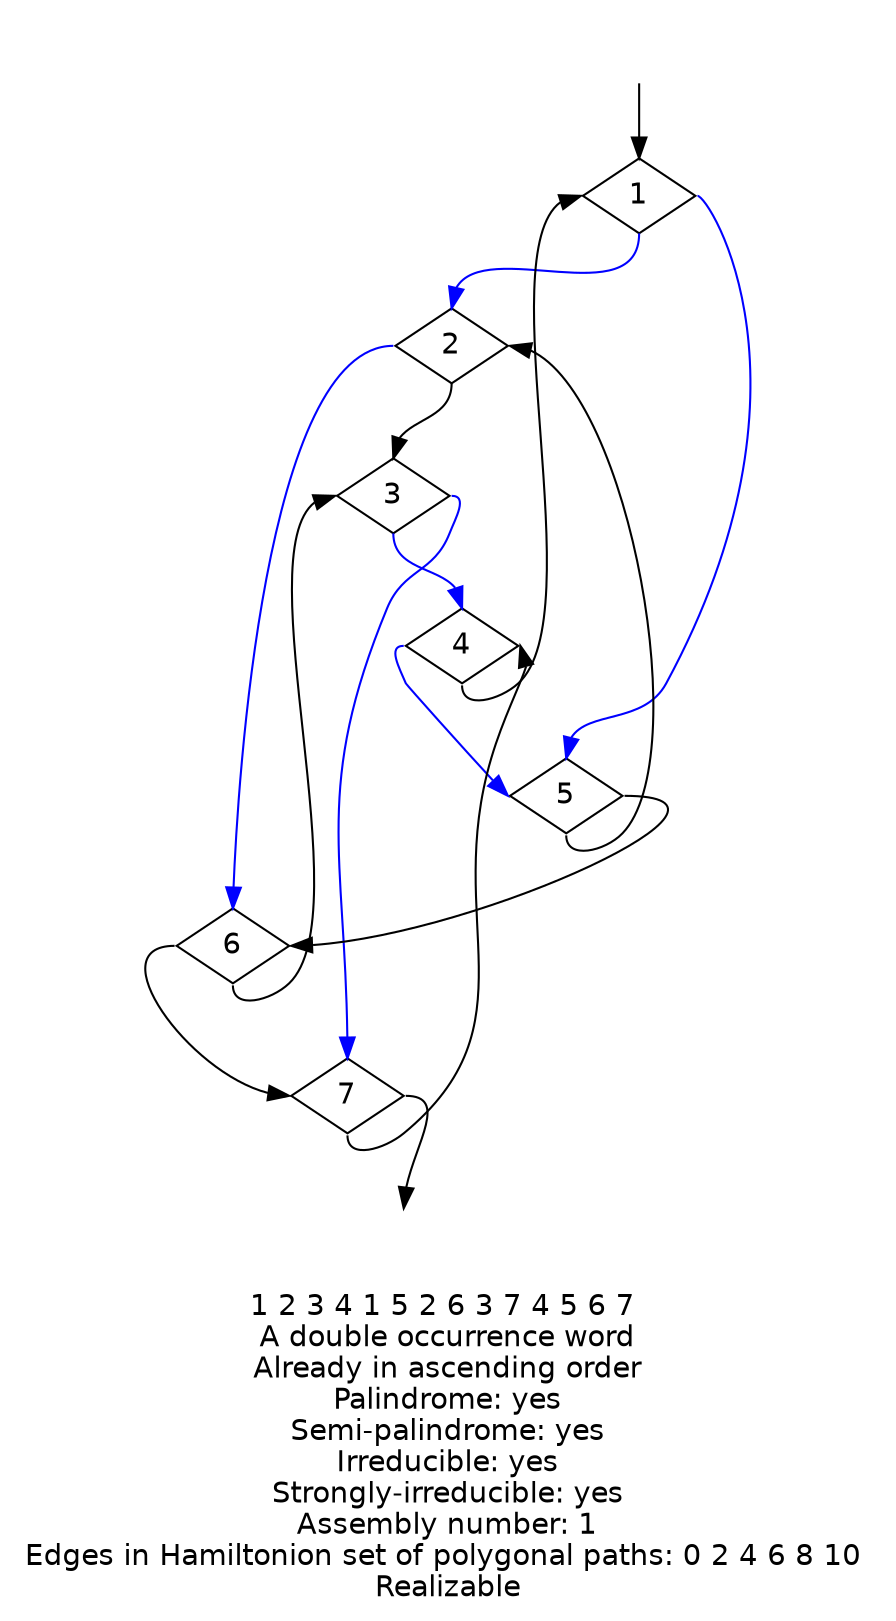 digraph {
fontname="Helvetica"
node [fontname="Helvetica"]
node [shape=diamond]
label="1 2 3 4 1 5 2 6 3 7 4 5 6 7 \nA double occurrence word\nAlready in ascending order\nPalindrome: yes\nSemi-palindrome: yes\nIrreducible: yes\nStrongly-irreducible: yes\nAssembly number: 1\nEdges in Hamiltonion set of polygonal paths: 0 2 4 6 8 10 \nRealizable\n"
a [style="invis"]
b [style="invis"]
a:s -> 1:n
1:s -> 2:n [color="blue"]
2:s -> 3:n
3:s -> 4:n [color="blue"]
4:s -> 1:w
1:e -> 5:n [color="blue"]
5:s -> 2:e
2:w -> 6:n [color="blue"]
6:s -> 3:w
3:e -> 7:n [color="blue"]
7:s -> 4:e
4:w -> 5:w [color="blue"]
5:e -> 6:e
6:w -> 7:w
7:e -> b:n
}
